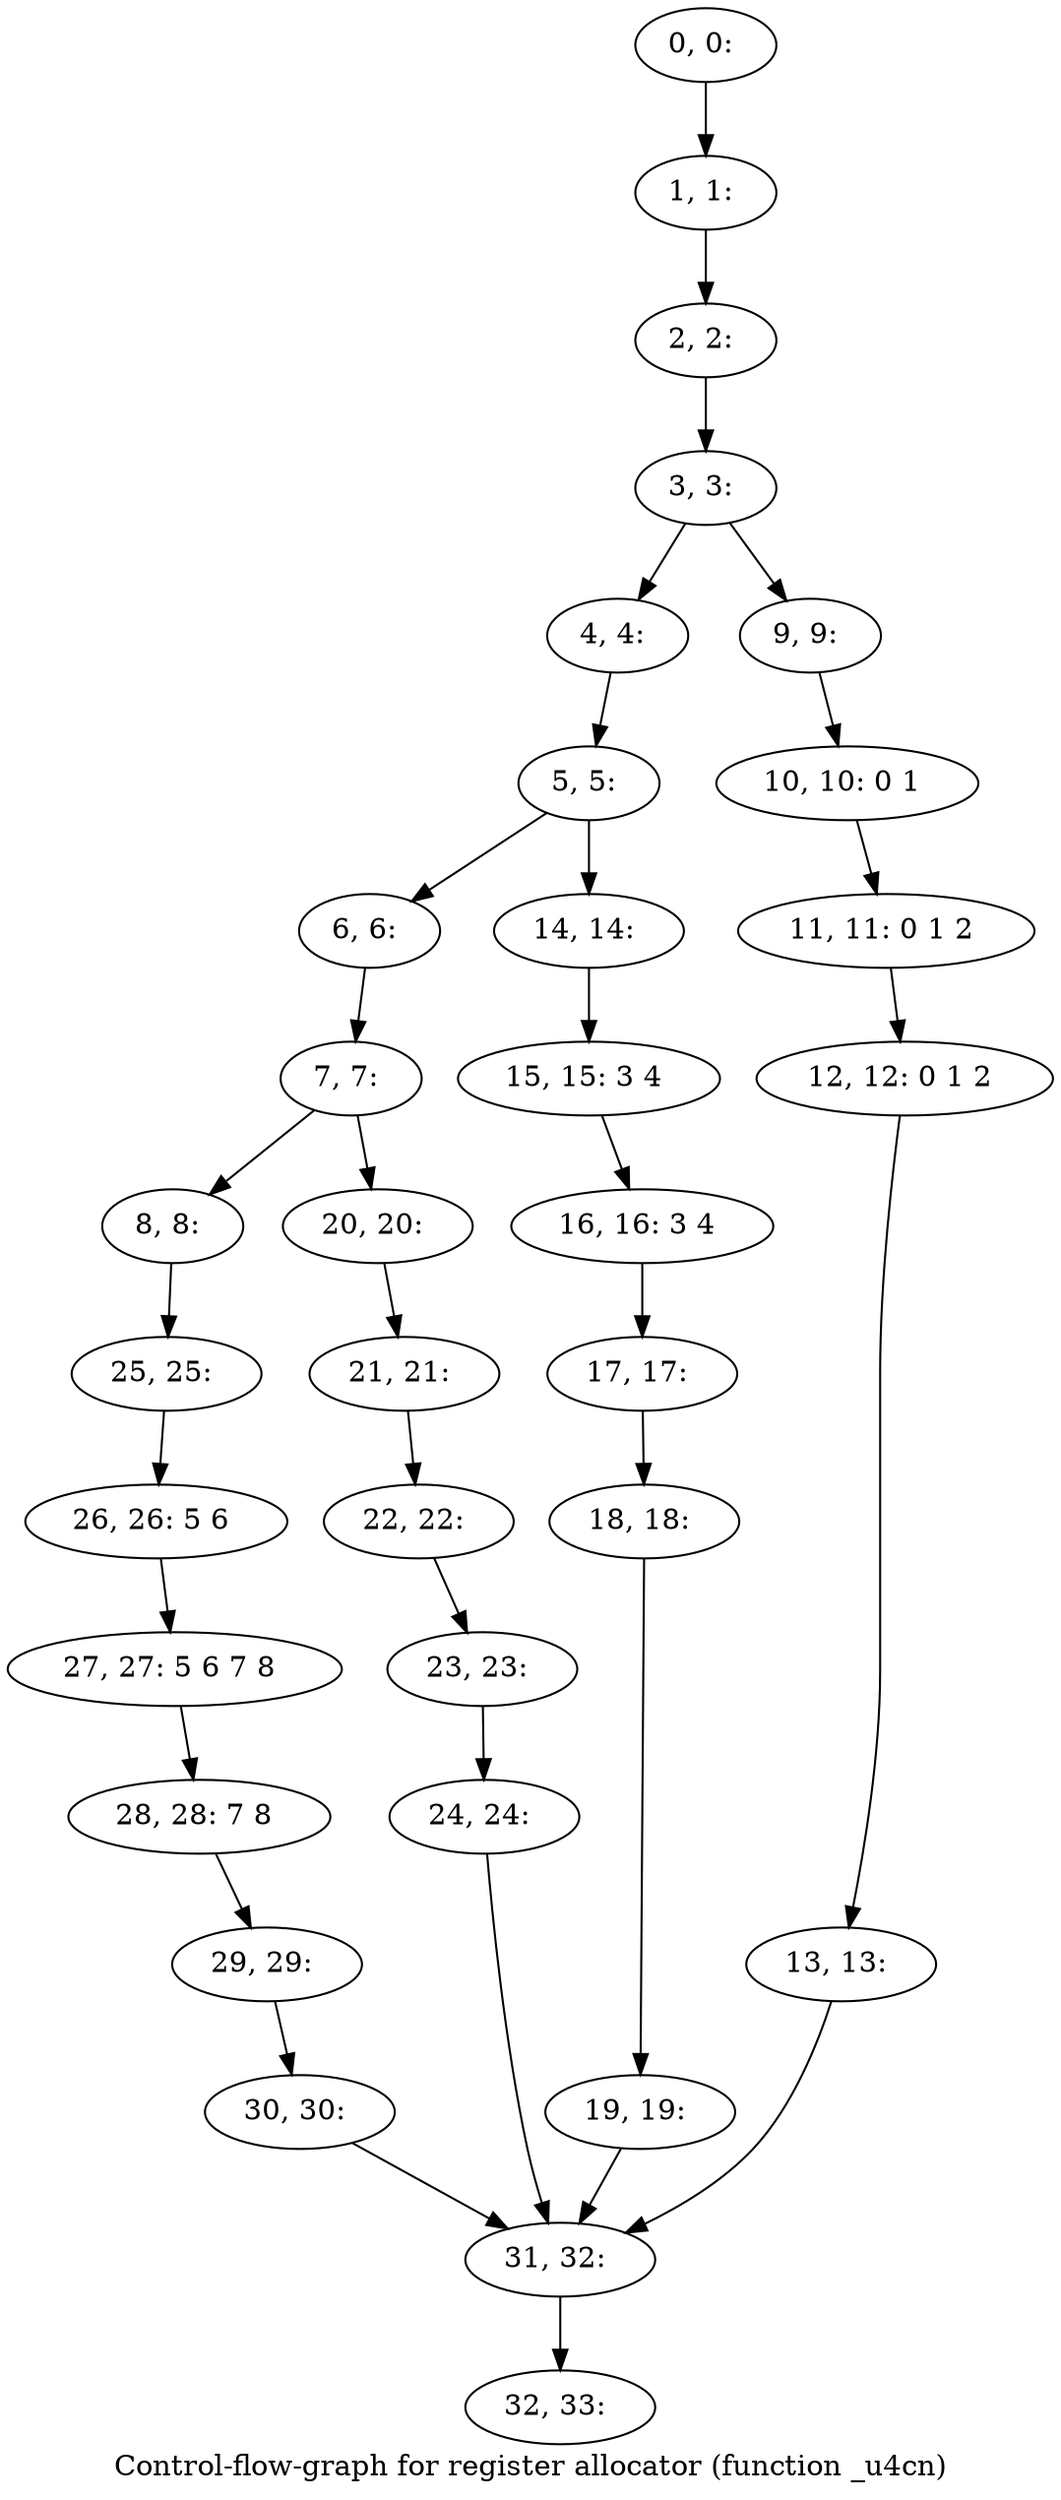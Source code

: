 digraph G {
graph [label="Control-flow-graph for register allocator (function _u4cn)"]
0[label="0, 0: "];
1[label="1, 1: "];
2[label="2, 2: "];
3[label="3, 3: "];
4[label="4, 4: "];
5[label="5, 5: "];
6[label="6, 6: "];
7[label="7, 7: "];
8[label="8, 8: "];
9[label="9, 9: "];
10[label="10, 10: 0 1 "];
11[label="11, 11: 0 1 2 "];
12[label="12, 12: 0 1 2 "];
13[label="13, 13: "];
14[label="14, 14: "];
15[label="15, 15: 3 4 "];
16[label="16, 16: 3 4 "];
17[label="17, 17: "];
18[label="18, 18: "];
19[label="19, 19: "];
20[label="20, 20: "];
21[label="21, 21: "];
22[label="22, 22: "];
23[label="23, 23: "];
24[label="24, 24: "];
25[label="25, 25: "];
26[label="26, 26: 5 6 "];
27[label="27, 27: 5 6 7 8 "];
28[label="28, 28: 7 8 "];
29[label="29, 29: "];
30[label="30, 30: "];
31[label="31, 32: "];
32[label="32, 33: "];
0->1 ;
1->2 ;
2->3 ;
3->4 ;
3->9 ;
4->5 ;
5->6 ;
5->14 ;
6->7 ;
7->8 ;
7->20 ;
8->25 ;
9->10 ;
10->11 ;
11->12 ;
12->13 ;
13->31 ;
14->15 ;
15->16 ;
16->17 ;
17->18 ;
18->19 ;
19->31 ;
20->21 ;
21->22 ;
22->23 ;
23->24 ;
24->31 ;
25->26 ;
26->27 ;
27->28 ;
28->29 ;
29->30 ;
30->31 ;
31->32 ;
}
